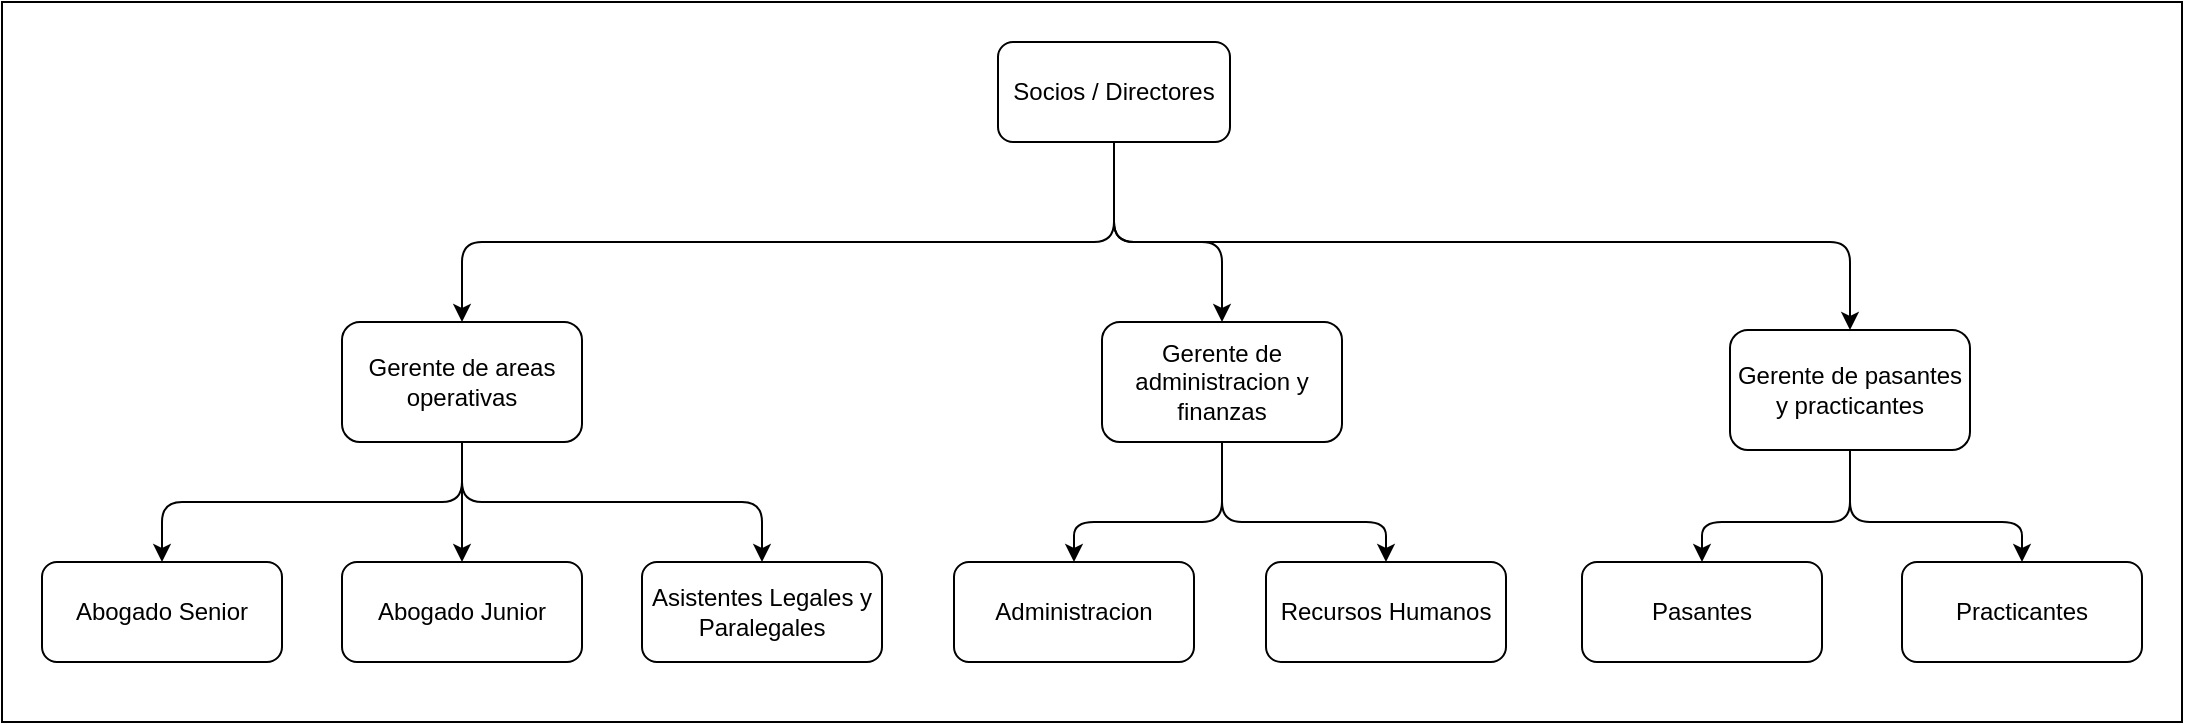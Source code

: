 <mxfile>
    <diagram id="REY6-pwqLJGsBYfsmkaB" name="Page-1">
        <mxGraphModel dx="1911" dy="607" grid="1" gridSize="10" guides="1" tooltips="1" connect="1" arrows="1" fold="1" page="1" pageScale="1" pageWidth="827" pageHeight="1169" math="0" shadow="0">
            <root>
                <mxCell id="0"/>
                <mxCell id="1" parent="0"/>
                <mxCell id="46" value="" style="rounded=0;whiteSpace=wrap;html=1;" parent="1" vertex="1">
                    <mxGeometry x="-200" y="80" width="1090" height="360" as="geometry"/>
                </mxCell>
                <mxCell id="30" value="" style="edgeStyle=none;html=1;entryX=0.5;entryY=0;entryDx=0;entryDy=0;exitX=0.5;exitY=1;exitDx=0;exitDy=0;" parent="1" source="18" target="29" edge="1">
                    <mxGeometry relative="1" as="geometry">
                        <Array as="points">
                            <mxPoint x="356" y="200"/>
                            <mxPoint x="30" y="200"/>
                        </Array>
                    </mxGeometry>
                </mxCell>
                <mxCell id="44" style="edgeStyle=none;html=1;exitX=0.5;exitY=1;exitDx=0;exitDy=0;entryX=0.5;entryY=0;entryDx=0;entryDy=0;" parent="1" source="18" target="43" edge="1">
                    <mxGeometry relative="1" as="geometry">
                        <Array as="points">
                            <mxPoint x="356" y="200"/>
                            <mxPoint x="724" y="200"/>
                        </Array>
                    </mxGeometry>
                </mxCell>
                <mxCell id="45" style="edgeStyle=none;html=1;exitX=0.5;exitY=1;exitDx=0;exitDy=0;entryX=0.5;entryY=0;entryDx=0;entryDy=0;" parent="1" source="18" target="37" edge="1">
                    <mxGeometry relative="1" as="geometry">
                        <Array as="points">
                            <mxPoint x="356" y="200"/>
                            <mxPoint x="410" y="200"/>
                        </Array>
                    </mxGeometry>
                </mxCell>
                <mxCell id="18" value="Socios / Directores" style="rounded=1;whiteSpace=wrap;html=1;" parent="1" vertex="1">
                    <mxGeometry x="298" y="100" width="116" height="50" as="geometry"/>
                </mxCell>
                <mxCell id="32" value="" style="edgeStyle=none;html=1;entryX=0.5;entryY=0;entryDx=0;entryDy=0;" parent="1" source="29" target="31" edge="1">
                    <mxGeometry relative="1" as="geometry">
                        <Array as="points">
                            <mxPoint x="30" y="330"/>
                            <mxPoint x="-120" y="330"/>
                        </Array>
                    </mxGeometry>
                </mxCell>
                <mxCell id="35" style="edgeStyle=none;html=1;exitX=0.5;exitY=1;exitDx=0;exitDy=0;entryX=0.5;entryY=0;entryDx=0;entryDy=0;" parent="1" source="29" target="33" edge="1">
                    <mxGeometry relative="1" as="geometry"/>
                </mxCell>
                <mxCell id="36" style="edgeStyle=none;html=1;exitX=0.5;exitY=1;exitDx=0;exitDy=0;entryX=0.5;entryY=0;entryDx=0;entryDy=0;" parent="1" source="29" target="34" edge="1">
                    <mxGeometry relative="1" as="geometry">
                        <Array as="points">
                            <mxPoint x="30" y="330"/>
                            <mxPoint x="180" y="330"/>
                        </Array>
                    </mxGeometry>
                </mxCell>
                <mxCell id="29" value="Gerente de areas operativas" style="whiteSpace=wrap;html=1;rounded=1;" parent="1" vertex="1">
                    <mxGeometry x="-30" y="240" width="120" height="60" as="geometry"/>
                </mxCell>
                <mxCell id="31" value="Abogado Senior" style="whiteSpace=wrap;html=1;rounded=1;" parent="1" vertex="1">
                    <mxGeometry x="-180" y="360" width="120" height="50" as="geometry"/>
                </mxCell>
                <mxCell id="33" value="Abogado Junior" style="whiteSpace=wrap;html=1;rounded=1;" parent="1" vertex="1">
                    <mxGeometry x="-30" y="360" width="120" height="50" as="geometry"/>
                </mxCell>
                <mxCell id="34" value="Asistentes Legales y Paralegales" style="whiteSpace=wrap;html=1;rounded=1;" parent="1" vertex="1">
                    <mxGeometry x="120" y="360" width="120" height="50" as="geometry"/>
                </mxCell>
                <mxCell id="39" value="" style="edgeStyle=none;html=1;exitX=0.5;exitY=1;exitDx=0;exitDy=0;entryX=0.5;entryY=0;entryDx=0;entryDy=0;" parent="1" source="37" target="38" edge="1">
                    <mxGeometry relative="1" as="geometry">
                        <Array as="points">
                            <mxPoint x="410" y="340"/>
                            <mxPoint x="336" y="340"/>
                        </Array>
                    </mxGeometry>
                </mxCell>
                <mxCell id="41" style="edgeStyle=none;html=1;exitX=0.5;exitY=1;exitDx=0;exitDy=0;entryX=0.5;entryY=0;entryDx=0;entryDy=0;" parent="1" source="37" target="40" edge="1">
                    <mxGeometry relative="1" as="geometry">
                        <Array as="points">
                            <mxPoint x="410" y="340"/>
                            <mxPoint x="492" y="340"/>
                        </Array>
                    </mxGeometry>
                </mxCell>
                <mxCell id="37" value="Gerente de administracion y finanzas" style="whiteSpace=wrap;html=1;rounded=1;" parent="1" vertex="1">
                    <mxGeometry x="350" y="240" width="120" height="60" as="geometry"/>
                </mxCell>
                <mxCell id="38" value="Administracion" style="whiteSpace=wrap;html=1;rounded=1;" parent="1" vertex="1">
                    <mxGeometry x="276" y="360" width="120" height="50" as="geometry"/>
                </mxCell>
                <mxCell id="40" value="Recursos Humanos" style="whiteSpace=wrap;html=1;rounded=1;" parent="1" vertex="1">
                    <mxGeometry x="432" y="360" width="120" height="50" as="geometry"/>
                </mxCell>
                <mxCell id="43" value="Gerente de pasantes y practicantes" style="whiteSpace=wrap;html=1;rounded=1;" parent="1" vertex="1">
                    <mxGeometry x="664" y="244" width="120" height="60" as="geometry"/>
                </mxCell>
                <mxCell id="47" value="" style="edgeStyle=none;html=1;entryX=0.5;entryY=0;entryDx=0;entryDy=0;exitX=0.5;exitY=1;exitDx=0;exitDy=0;" parent="1" source="43" target="49" edge="1">
                    <mxGeometry relative="1" as="geometry">
                        <mxPoint x="720" y="300" as="sourcePoint"/>
                        <Array as="points">
                            <mxPoint x="724" y="340"/>
                            <mxPoint x="650" y="340"/>
                        </Array>
                    </mxGeometry>
                </mxCell>
                <mxCell id="48" style="edgeStyle=none;html=1;exitX=0.5;exitY=1;exitDx=0;exitDy=0;entryX=0.5;entryY=0;entryDx=0;entryDy=0;" parent="1" source="43" target="50" edge="1">
                    <mxGeometry relative="1" as="geometry">
                        <mxPoint x="724" y="300" as="sourcePoint"/>
                        <Array as="points">
                            <mxPoint x="724" y="340"/>
                            <mxPoint x="810" y="340"/>
                        </Array>
                    </mxGeometry>
                </mxCell>
                <mxCell id="49" value="Pasantes" style="whiteSpace=wrap;html=1;rounded=1;" parent="1" vertex="1">
                    <mxGeometry x="590" y="360" width="120" height="50" as="geometry"/>
                </mxCell>
                <mxCell id="50" value="Practicantes" style="whiteSpace=wrap;html=1;rounded=1;" parent="1" vertex="1">
                    <mxGeometry x="750" y="360" width="120" height="50" as="geometry"/>
                </mxCell>
            </root>
        </mxGraphModel>
    </diagram>
</mxfile>